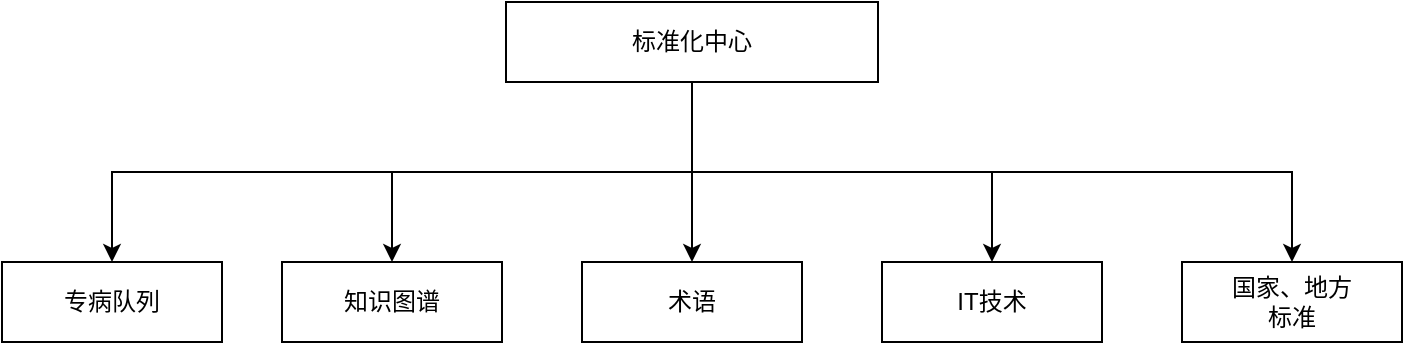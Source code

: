 <mxfile version="14.9.1" type="github" pages="3"><diagram id="MIHquNYpdAiQFbp1SB_Q" name="Page-1"><mxGraphModel dx="1422" dy="762" grid="1" gridSize="10" guides="1" tooltips="1" connect="1" arrows="1" fold="1" page="1" pageScale="1" pageWidth="827" pageHeight="1169" math="0" shadow="0"><root><mxCell id="0"/><mxCell id="1" parent="0"/><mxCell id="svLWkDprGpkXZF0RZFGK-3" style="edgeStyle=orthogonalEdgeStyle;rounded=0;orthogonalLoop=1;jettySize=auto;html=1;exitX=0.5;exitY=1;exitDx=0;exitDy=0;" parent="1" source="svLWkDprGpkXZF0RZFGK-1" target="svLWkDprGpkXZF0RZFGK-2" edge="1"><mxGeometry relative="1" as="geometry"/></mxCell><mxCell id="svLWkDprGpkXZF0RZFGK-8" style="edgeStyle=orthogonalEdgeStyle;rounded=0;orthogonalLoop=1;jettySize=auto;html=1;exitX=0.5;exitY=1;exitDx=0;exitDy=0;" parent="1" source="svLWkDprGpkXZF0RZFGK-1" target="svLWkDprGpkXZF0RZFGK-4" edge="1"><mxGeometry relative="1" as="geometry"/></mxCell><mxCell id="svLWkDprGpkXZF0RZFGK-9" style="edgeStyle=orthogonalEdgeStyle;rounded=0;orthogonalLoop=1;jettySize=auto;html=1;exitX=0.5;exitY=1;exitDx=0;exitDy=0;" parent="1" source="svLWkDprGpkXZF0RZFGK-1" target="svLWkDprGpkXZF0RZFGK-5" edge="1"><mxGeometry relative="1" as="geometry"/></mxCell><mxCell id="svLWkDprGpkXZF0RZFGK-10" style="edgeStyle=orthogonalEdgeStyle;rounded=0;orthogonalLoop=1;jettySize=auto;html=1;exitX=0.5;exitY=1;exitDx=0;exitDy=0;" parent="1" source="svLWkDprGpkXZF0RZFGK-1" target="svLWkDprGpkXZF0RZFGK-6" edge="1"><mxGeometry relative="1" as="geometry"/></mxCell><mxCell id="svLWkDprGpkXZF0RZFGK-11" style="edgeStyle=orthogonalEdgeStyle;rounded=0;orthogonalLoop=1;jettySize=auto;html=1;exitX=0.5;exitY=1;exitDx=0;exitDy=0;" parent="1" source="svLWkDprGpkXZF0RZFGK-1" target="svLWkDprGpkXZF0RZFGK-7" edge="1"><mxGeometry relative="1" as="geometry"/></mxCell><mxCell id="svLWkDprGpkXZF0RZFGK-1" value="标准化中心" style="rounded=0;whiteSpace=wrap;html=1;" parent="1" vertex="1"><mxGeometry x="322" y="160" width="186" height="40" as="geometry"/></mxCell><mxCell id="svLWkDprGpkXZF0RZFGK-2" value="专病队列" style="rounded=0;whiteSpace=wrap;html=1;" parent="1" vertex="1"><mxGeometry x="70" y="290" width="110" height="40" as="geometry"/></mxCell><mxCell id="svLWkDprGpkXZF0RZFGK-4" value="&lt;span&gt;国家、&lt;/span&gt;地方&lt;span&gt;&lt;br&gt;标准&lt;/span&gt;" style="rounded=0;whiteSpace=wrap;html=1;" parent="1" vertex="1"><mxGeometry x="660" y="290" width="110" height="40" as="geometry"/></mxCell><mxCell id="svLWkDprGpkXZF0RZFGK-5" value="知识图谱" style="rounded=0;whiteSpace=wrap;html=1;" parent="1" vertex="1"><mxGeometry x="210" y="290" width="110" height="40" as="geometry"/></mxCell><mxCell id="svLWkDprGpkXZF0RZFGK-6" value="术语" style="rounded=0;whiteSpace=wrap;html=1;" parent="1" vertex="1"><mxGeometry x="360" y="290" width="110" height="40" as="geometry"/></mxCell><mxCell id="svLWkDprGpkXZF0RZFGK-7" value="IT技术" style="rounded=0;whiteSpace=wrap;html=1;" parent="1" vertex="1"><mxGeometry x="510" y="290" width="110" height="40" as="geometry"/></mxCell></root></mxGraphModel></diagram><diagram id="kQOJgEkKew25DSkooMeC" name="Page-2"><mxGraphModel dx="1422" dy="762" grid="1" gridSize="10" guides="1" tooltips="1" connect="1" arrows="1" fold="1" page="1" pageScale="1" pageWidth="827" pageHeight="1169" math="0" shadow="0"><root><mxCell id="jklEQ6GhrLF_ZLcB8gZY-0"/><mxCell id="jklEQ6GhrLF_ZLcB8gZY-1" parent="jklEQ6GhrLF_ZLcB8gZY-0"/><mxCell id="jklEQ6GhrLF_ZLcB8gZY-2" value="时间太长" style="whiteSpace=wrap;html=1;" parent="jklEQ6GhrLF_ZLcB8gZY-1" vertex="1"><mxGeometry x="90" y="130" width="360" height="40" as="geometry"/></mxCell><mxCell id="jklEQ6GhrLF_ZLcB8gZY-3" value="负责人不明确，没有权威性" style="whiteSpace=wrap;html=1;" parent="jklEQ6GhrLF_ZLcB8gZY-1" vertex="1"><mxGeometry x="90" y="190" width="360" height="40" as="geometry"/></mxCell><mxCell id="jklEQ6GhrLF_ZLcB8gZY-4" value="准备不足" style="whiteSpace=wrap;html=1;" parent="jklEQ6GhrLF_ZLcB8gZY-1" vertex="1"><mxGeometry x="90" y="250" width="360" height="40" as="geometry"/></mxCell><mxCell id="jklEQ6GhrLF_ZLcB8gZY-5" value="不需要所有人都参加或全程参加" style="whiteSpace=wrap;html=1;" parent="jklEQ6GhrLF_ZLcB8gZY-1" vertex="1"><mxGeometry x="90" y="310" width="360" height="40" as="geometry"/></mxCell><mxCell id="jklEQ6GhrLF_ZLcB8gZY-6" value="" style="rounded=0;whiteSpace=wrap;html=1;" parent="jklEQ6GhrLF_ZLcB8gZY-1" vertex="1"><mxGeometry x="110" y="480" width="120" height="60" as="geometry"/></mxCell></root></mxGraphModel></diagram><diagram id="UmGWN9-SNpTZWm2M5MOU" name="Page-3"><mxGraphModel dx="1422" dy="762" grid="1" gridSize="10" guides="1" tooltips="1" connect="1" arrows="1" fold="1" page="1" pageScale="1" pageWidth="827" pageHeight="1169" math="0" shadow="0"><root><mxCell id="XKKp_40-cWoxCCZez1_8-0"/><mxCell id="XKKp_40-cWoxCCZez1_8-1" parent="XKKp_40-cWoxCCZez1_8-0"/><mxCell id="XKKp_40-cWoxCCZez1_8-2" value="分成两块：知识库（术语）&amp;nbsp; &amp;nbsp; +&amp;nbsp; &amp;nbsp; 个人数据结构化（第二行）" style="rounded=0;whiteSpace=wrap;html=1;" parent="XKKp_40-cWoxCCZez1_8-1" vertex="1"><mxGeometry x="80" y="40" width="440" height="40" as="geometry"/></mxCell><mxCell id="XKKp_40-cWoxCCZez1_8-3" value="在第一行：一个用了某个药，血压升高&amp;nbsp; |&amp;nbsp; 药 颗粒状 标注关系&lt;br&gt;&lt;br&gt;第二行：这个人&amp;nbsp; 主语为患者&amp;nbsp; &amp;nbsp; 症状是呕吐&amp;nbsp; &amp;nbsp;临床表现 血压升高&amp;nbsp;&amp;nbsp;&lt;br&gt;" style="rounded=0;whiteSpace=wrap;html=1;" parent="XKKp_40-cWoxCCZez1_8-1" vertex="1"><mxGeometry x="80" y="240" width="360" height="80" as="geometry"/></mxCell><mxCell id="XKKp_40-cWoxCCZez1_8-4" value="重要性？" style="ellipse;whiteSpace=wrap;html=1;" parent="XKKp_40-cWoxCCZez1_8-1" vertex="1"><mxGeometry x="640" y="80" width="120" height="80" as="geometry"/></mxCell><mxCell id="XKKp_40-cWoxCCZez1_8-9" style="edgeStyle=orthogonalEdgeStyle;rounded=0;orthogonalLoop=1;jettySize=auto;html=1;exitX=1;exitY=0;exitDx=0;exitDy=0;" parent="XKKp_40-cWoxCCZez1_8-1" source="XKKp_40-cWoxCCZez1_8-7" target="XKKp_40-cWoxCCZez1_8-8" edge="1"><mxGeometry relative="1" as="geometry"/></mxCell><mxCell id="XKKp_40-cWoxCCZez1_8-11" style="edgeStyle=orthogonalEdgeStyle;rounded=0;orthogonalLoop=1;jettySize=auto;html=1;exitX=1;exitY=1;exitDx=0;exitDy=0;" parent="XKKp_40-cWoxCCZez1_8-1" source="XKKp_40-cWoxCCZez1_8-7" target="XKKp_40-cWoxCCZez1_8-10" edge="1"><mxGeometry relative="1" as="geometry"/></mxCell><mxCell id="XKKp_40-cWoxCCZez1_8-7" value="第一行：主语绑定&lt;br&gt;第二行：必须主语患者" style="ellipse;whiteSpace=wrap;html=1;" parent="XKKp_40-cWoxCCZez1_8-1" vertex="1"><mxGeometry x="15" y="475" width="150" height="105" as="geometry"/></mxCell><mxCell id="XKKp_40-cWoxCCZez1_8-8" value="1：拆分疾病&lt;br&gt;2：医疗文档质量判定&lt;br&gt;&lt;br&gt;3 肿块大小 93cm&amp;nbsp; 预警" style="rounded=0;whiteSpace=wrap;html=1;" parent="XKKp_40-cWoxCCZez1_8-1" vertex="1"><mxGeometry x="235" y="435" width="195" height="80" as="geometry"/></mxCell><mxCell id="XKKp_40-cWoxCCZez1_8-13" style="edgeStyle=orthogonalEdgeStyle;rounded=0;orthogonalLoop=1;jettySize=auto;html=1;exitX=1;exitY=0.5;exitDx=0;exitDy=0;" parent="XKKp_40-cWoxCCZez1_8-1" source="XKKp_40-cWoxCCZez1_8-10" target="XKKp_40-cWoxCCZez1_8-12" edge="1"><mxGeometry relative="1" as="geometry"/></mxCell><mxCell id="XKKp_40-cWoxCCZez1_8-10" value="文本结构化" style="rounded=0;whiteSpace=wrap;html=1;" parent="XKKp_40-cWoxCCZez1_8-1" vertex="1"><mxGeometry x="235" y="545" width="195" height="40" as="geometry"/></mxCell><mxCell id="XKKp_40-cWoxCCZez1_8-12" value="专病：&lt;br&gt;几个关键词，非关键&lt;br&gt;标注数据产生数据训练潜在的关系" style="rounded=0;whiteSpace=wrap;html=1;" parent="XKKp_40-cWoxCCZez1_8-1" vertex="1"><mxGeometry x="550" y="520" width="270" height="52.5" as="geometry"/></mxCell><mxCell id="XKKp_40-cWoxCCZez1_8-18" value="关系存在两种：1 胸闷5天&amp;nbsp; &amp;nbsp;2&amp;nbsp; &amp;nbsp;症状 用药 治疗&amp;nbsp;" style="rounded=0;whiteSpace=wrap;html=1;" parent="XKKp_40-cWoxCCZez1_8-1" vertex="1"><mxGeometry x="40" y="720" width="420" height="180" as="geometry"/></mxCell><mxCell id="XKKp_40-cWoxCCZez1_8-19" value="标注的目的是什么" style="text;html=1;strokeColor=none;fillColor=none;align=center;verticalAlign=middle;whiteSpace=wrap;rounded=0;" parent="XKKp_40-cWoxCCZez1_8-1" vertex="1"><mxGeometry x="40" y="690" width="120" height="20" as="geometry"/></mxCell><mxCell id="XKKp_40-cWoxCCZez1_8-22" style="edgeStyle=orthogonalEdgeStyle;rounded=0;orthogonalLoop=1;jettySize=auto;html=1;exitX=1;exitY=0.5;exitDx=0;exitDy=0;" parent="XKKp_40-cWoxCCZez1_8-1" source="XKKp_40-cWoxCCZez1_8-20" target="XKKp_40-cWoxCCZez1_8-21" edge="1"><mxGeometry relative="1" as="geometry"/></mxCell><mxCell id="XKKp_40-cWoxCCZez1_8-20" value="少量标注" style="rounded=0;whiteSpace=wrap;html=1;" parent="XKKp_40-cWoxCCZez1_8-1" vertex="1"><mxGeometry x="80" y="750" width="120" height="30" as="geometry"/></mxCell><mxCell id="XKKp_40-cWoxCCZez1_8-21" value="大量标注" style="rounded=0;whiteSpace=wrap;html=1;" parent="XKKp_40-cWoxCCZez1_8-1" vertex="1"><mxGeometry x="260" y="750" width="120" height="30" as="geometry"/></mxCell><mxCell id="XKKp_40-cWoxCCZez1_8-25" style="edgeStyle=orthogonalEdgeStyle;rounded=0;orthogonalLoop=1;jettySize=auto;html=1;exitX=1;exitY=0.5;exitDx=0;exitDy=0;" parent="XKKp_40-cWoxCCZez1_8-1" source="XKKp_40-cWoxCCZez1_8-23" target="XKKp_40-cWoxCCZez1_8-24" edge="1"><mxGeometry relative="1" as="geometry"/></mxCell><mxCell id="XKKp_40-cWoxCCZez1_8-23" value="&lt;span&gt;少量标注&lt;/span&gt;" style="rounded=0;whiteSpace=wrap;html=1;" parent="XKKp_40-cWoxCCZez1_8-1" vertex="1"><mxGeometry x="40" y="1030" width="120" height="60" as="geometry"/></mxCell><mxCell id="XKKp_40-cWoxCCZez1_8-27" style="edgeStyle=orthogonalEdgeStyle;rounded=0;orthogonalLoop=1;jettySize=auto;html=1;exitX=1;exitY=0.5;exitDx=0;exitDy=0;entryX=0;entryY=0.5;entryDx=0;entryDy=0;" parent="XKKp_40-cWoxCCZez1_8-1" source="XKKp_40-cWoxCCZez1_8-24" target="XKKp_40-cWoxCCZez1_8-26" edge="1"><mxGeometry relative="1" as="geometry"/></mxCell><mxCell id="XKKp_40-cWoxCCZez1_8-24" value="最好的模型" style="rounded=0;whiteSpace=wrap;html=1;" parent="XKKp_40-cWoxCCZez1_8-1" vertex="1"><mxGeometry x="280" y="1030" width="120" height="60" as="geometry"/></mxCell><mxCell id="XKKp_40-cWoxCCZez1_8-26" value="结构化数据" style="rounded=0;whiteSpace=wrap;html=1;" parent="XKKp_40-cWoxCCZez1_8-1" vertex="1"><mxGeometry x="530" y="1030" width="120" height="60" as="geometry"/></mxCell><mxCell id="XKKp_40-cWoxCCZez1_8-28" value="病例数据二维化，&lt;br&gt;非患者主语术语不要&lt;br&gt;&lt;br&gt;" style="rounded=0;whiteSpace=wrap;html=1;" parent="XKKp_40-cWoxCCZez1_8-1" vertex="1"><mxGeometry x="625" y="720" width="175" height="160" as="geometry"/></mxCell><mxCell id="XKKp_40-cWoxCCZez1_8-29" value="二次拆分？" style="rounded=0;whiteSpace=wrap;html=1;" parent="XKKp_40-cWoxCCZez1_8-1" vertex="1"><mxGeometry x="40" y="1200" width="110" height="40" as="geometry"/></mxCell></root></mxGraphModel></diagram></mxfile>